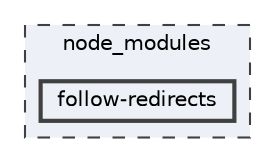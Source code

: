 digraph "node_modules/follow-redirects"
{
 // LATEX_PDF_SIZE
  bgcolor="transparent";
  edge [fontname=Helvetica,fontsize=10,labelfontname=Helvetica,labelfontsize=10];
  node [fontname=Helvetica,fontsize=10,shape=box,height=0.2,width=0.4];
  compound=true
  subgraph clusterdir_acd06b18086a0dd2ae699b1e0b775be8 {
    graph [ bgcolor="#edf0f7", pencolor="grey25", label="node_modules", fontname=Helvetica,fontsize=10 style="filled,dashed", URL="dir_acd06b18086a0dd2ae699b1e0b775be8.html",tooltip=""]
  dir_584a1698eeadd519699d931777fbbed2 [label="follow-redirects", fillcolor="#edf0f7", color="grey25", style="filled,bold", URL="dir_584a1698eeadd519699d931777fbbed2.html",tooltip=""];
  }
}
